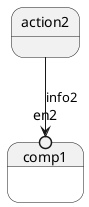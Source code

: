 {
  "sha1": "743rch2qz6cv1ipl2mqfiraytk6ope8",
  "insertion": {
    "when": "2024-05-30T20:48:21.118Z",
    "user": "plantuml@gmail.com"
  }
}
@startuml
state comp1 {
    state en2 <<entrypoint>>
}
action2 --> comp1.en2: info2
@enduml
